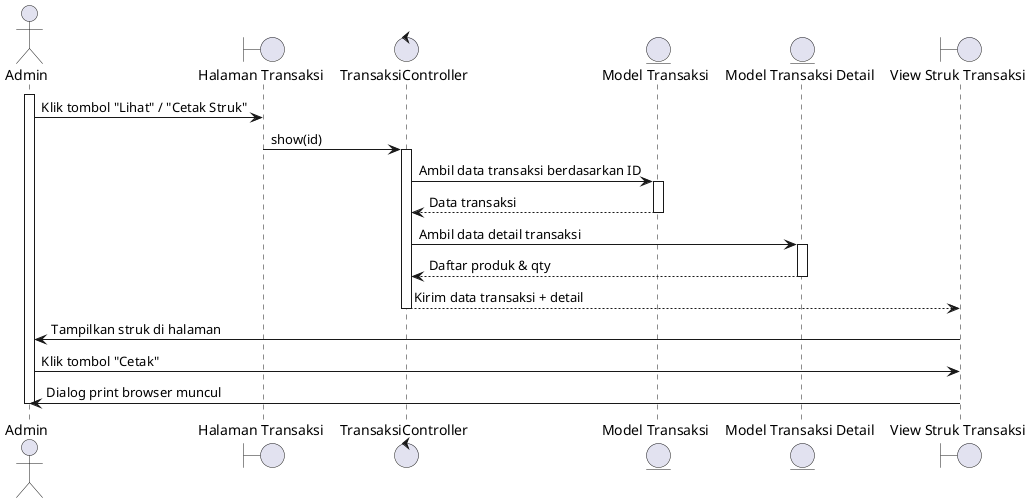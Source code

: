 @startuml
actor Admin

boundary "Halaman Transaksi" as TransaksiPage
control "TransaksiController" as Controller
entity "Model Transaksi" as TransactionModel
entity "Model Transaksi Detail" as DetailModel
boundary "View Struk Transaksi" as StrukView

activate Admin
Admin -> TransaksiPage: Klik tombol "Lihat" / "Cetak Struk"
TransaksiPage -> Controller: show(id)
activate Controller

Controller -> TransactionModel: Ambil data transaksi berdasarkan ID
activate TransactionModel
TransactionModel --> Controller: Data transaksi
deactivate TransactionModel

Controller -> DetailModel: Ambil data detail transaksi
activate DetailModel
DetailModel --> Controller: Daftar produk & qty
deactivate DetailModel

Controller --> StrukView: Kirim data transaksi + detail
deactivate Controller

StrukView -> Admin: Tampilkan struk di halaman

Admin -> StrukView: Klik tombol "Cetak"
StrukView -> Admin: Dialog print browser muncul
deactivate Admin

@enduml
